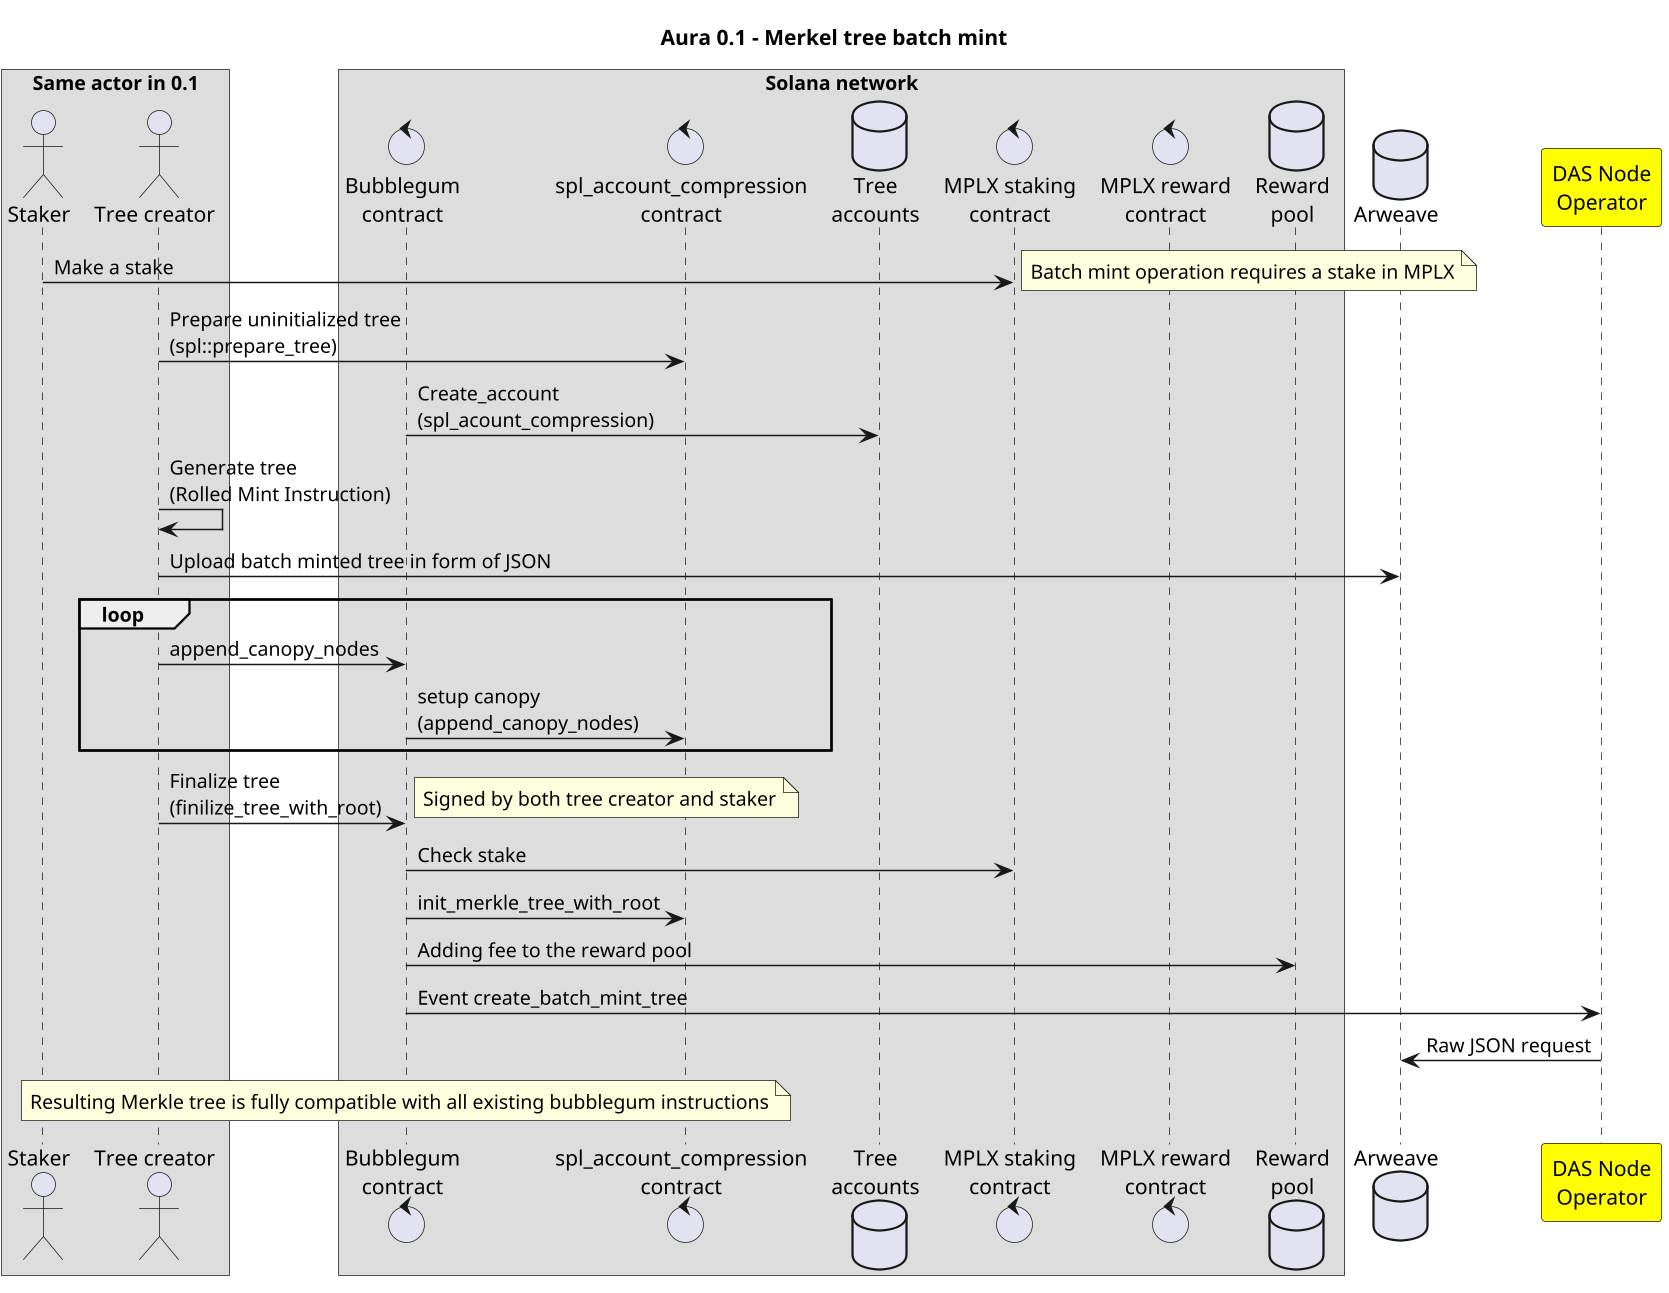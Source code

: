 @startuml
title Aura 0.1 - Merkel tree batch mint
scale 1.5
' ##################
' ### components ###
' ##################

box "Same actor in 0.1"
    actor "Staker" as Staker
    actor  "Tree creator" as TreeCreator
end box
box "Solana network"
    control "Bubblegum\ncontract"  as Bubblegum
    control "spl_account_compression\ncontract" as SplAccountCompression
    database "Tree\naccounts" as Solana
    control "MPLX staking\ncontract" as StakingContract
    control "MPLX reward\ncontract" as RewardContract
    database "Reward\npool" as RewardPool
end box
database "Arweave" as Arweave
participant "DAS Node\nOperator" as DASNode #yellow

' ####################
' ### interactions ###
' ####################

Staker -> StakingContract : Make a stake
note right
  Batch mint operation requires a stake in MPLX
end note


TreeCreator -> SplAccountCompression : Prepare uninitialized tree\n(spl::prepare_tree)
Bubblegum -> Solana : Create_account\n(spl_acount_compression)

TreeCreator -> TreeCreator : Generate tree\n(Rolled Mint Instruction)
TreeCreator -> Arweave : Upload batch minted tree in form of JSON

loop
  TreeCreator -> Bubblegum: append_canopy_nodes
  Bubblegum -> SplAccountCompression : setup canopy\n(append_canopy_nodes)
end
TreeCreator -> Bubblegum : Finalize tree\n(finilize_tree_with_root)
note right
  Signed by both tree creator and staker
end note

Bubblegum -> StakingContract : Check stake
Bubblegum -> SplAccountCompression : init_merkle_tree_with_root
Bubblegum -> RewardPool : Adding fee to the reward pool

Bubblegum -> DASNode : Event create_batch_mint_tree
DASNode -> Arweave : Raw JSON request

note over Bubblegum
Resulting Merkle tree is fully compatible with all existing bubblegum instructions
end note

@enduml
